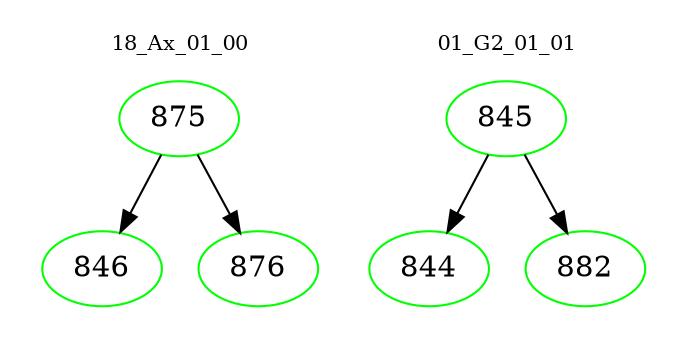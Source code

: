 digraph{
subgraph cluster_0 {
color = white
label = "18_Ax_01_00";
fontsize=10;
T0_875 [label="875", color="green"]
T0_875 -> T0_846 [color="black"]
T0_846 [label="846", color="green"]
T0_875 -> T0_876 [color="black"]
T0_876 [label="876", color="green"]
}
subgraph cluster_1 {
color = white
label = "01_G2_01_01";
fontsize=10;
T1_845 [label="845", color="green"]
T1_845 -> T1_844 [color="black"]
T1_844 [label="844", color="green"]
T1_845 -> T1_882 [color="black"]
T1_882 [label="882", color="green"]
}
}
